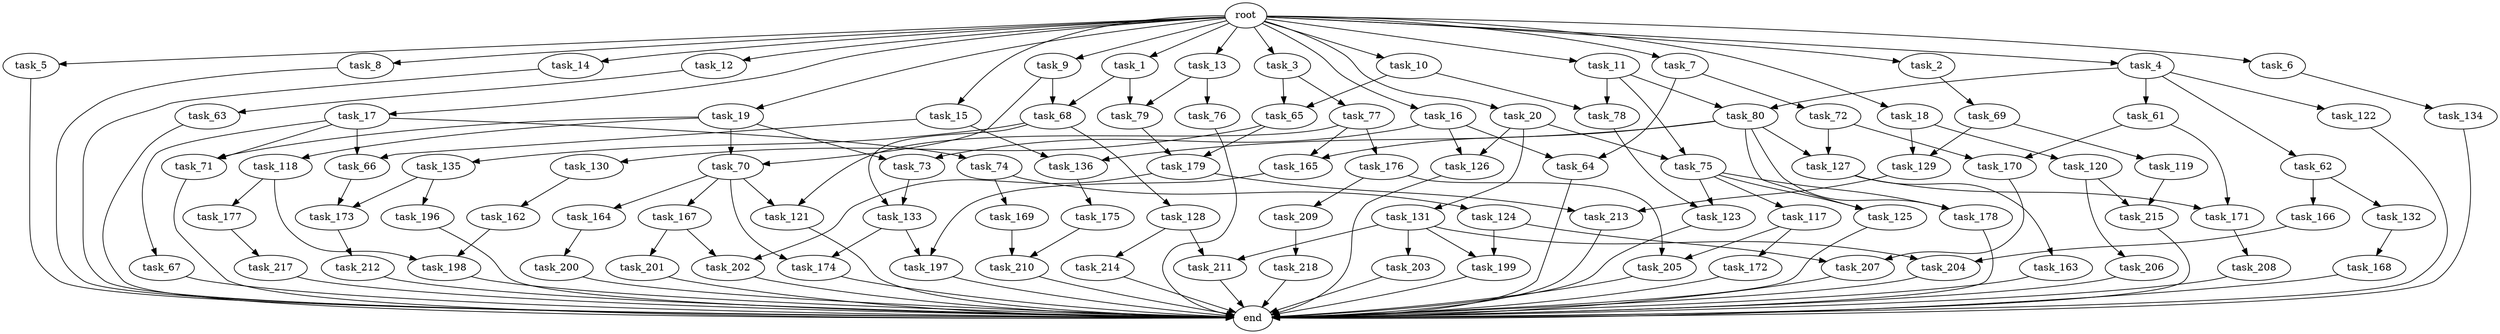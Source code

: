 digraph G {
  root [size="0.000000"];
  task_1 [size="2.048000"];
  task_2 [size="2.048000"];
  task_3 [size="2.048000"];
  task_4 [size="2.048000"];
  task_5 [size="2.048000"];
  task_6 [size="2.048000"];
  task_7 [size="2.048000"];
  task_8 [size="2.048000"];
  task_9 [size="2.048000"];
  task_10 [size="2.048000"];
  task_11 [size="2.048000"];
  task_12 [size="2.048000"];
  task_13 [size="2.048000"];
  task_14 [size="2.048000"];
  task_15 [size="2.048000"];
  task_16 [size="2.048000"];
  task_17 [size="2.048000"];
  task_18 [size="2.048000"];
  task_19 [size="2.048000"];
  task_20 [size="2.048000"];
  task_61 [size="618475290.624000"];
  task_62 [size="618475290.624000"];
  task_63 [size="68719476.736000"];
  task_64 [size="2491081031.680000"];
  task_65 [size="1116691496.960000"];
  task_66 [size="1717986918.400000"];
  task_67 [size="1099511627.776000"];
  task_68 [size="1941325217.792000"];
  task_69 [size="1099511627.776000"];
  task_70 [size="1374389534.720000"];
  task_71 [size="1374389534.720000"];
  task_72 [size="1099511627.776000"];
  task_73 [size="1666447310.848000"];
  task_74 [size="1099511627.776000"];
  task_75 [size="1683627180.032000"];
  task_76 [size="274877906.944000"];
  task_77 [size="274877906.944000"];
  task_78 [size="1683627180.032000"];
  task_79 [size="1116691496.960000"];
  task_80 [size="1460288880.640000"];
  task_117 [size="618475290.624000"];
  task_118 [size="274877906.944000"];
  task_119 [size="429496729.600000"];
  task_120 [size="68719476.736000"];
  task_121 [size="1992864825.344000"];
  task_122 [size="618475290.624000"];
  task_123 [size="687194767.360000"];
  task_124 [size="1391569403.904000"];
  task_125 [size="893353197.568000"];
  task_126 [size="2233382993.920000"];
  task_127 [size="704374636.544000"];
  task_128 [size="154618822.656000"];
  task_129 [size="498216206.336000"];
  task_130 [size="274877906.944000"];
  task_131 [size="841813590.016000"];
  task_132 [size="274877906.944000"];
  task_133 [size="584115552.256000"];
  task_134 [size="1099511627.776000"];
  task_135 [size="154618822.656000"];
  task_136 [size="893353197.568000"];
  task_162 [size="1099511627.776000"];
  task_163 [size="1391569403.904000"];
  task_164 [size="274877906.944000"];
  task_165 [size="1992864825.344000"];
  task_166 [size="274877906.944000"];
  task_167 [size="274877906.944000"];
  task_168 [size="68719476.736000"];
  task_169 [size="1391569403.904000"];
  task_170 [size="1271310319.616000"];
  task_171 [size="2233382993.920000"];
  task_172 [size="1099511627.776000"];
  task_173 [size="687194767.360000"];
  task_174 [size="1116691496.960000"];
  task_175 [size="274877906.944000"];
  task_176 [size="1717986918.400000"];
  task_177 [size="1391569403.904000"];
  task_178 [size="893353197.568000"];
  task_179 [size="1992864825.344000"];
  task_196 [size="68719476.736000"];
  task_197 [size="996432412.672000"];
  task_198 [size="1460288880.640000"];
  task_199 [size="1529008357.376000"];
  task_200 [size="1391569403.904000"];
  task_201 [size="429496729.600000"];
  task_202 [size="1271310319.616000"];
  task_203 [size="429496729.600000"];
  task_204 [size="584115552.256000"];
  task_205 [size="1717986918.400000"];
  task_206 [size="1391569403.904000"];
  task_207 [size="2199023255.552000"];
  task_208 [size="841813590.016000"];
  task_209 [size="618475290.624000"];
  task_210 [size="309237645.312000"];
  task_211 [size="1047972020.224000"];
  task_212 [size="154618822.656000"];
  task_213 [size="1460288880.640000"];
  task_214 [size="618475290.624000"];
  task_215 [size="1821066133.504000"];
  task_217 [size="1717986918.400000"];
  task_218 [size="618475290.624000"];
  end [size="0.000000"];

  root -> task_1 [size="1.000000"];
  root -> task_2 [size="1.000000"];
  root -> task_3 [size="1.000000"];
  root -> task_4 [size="1.000000"];
  root -> task_5 [size="1.000000"];
  root -> task_6 [size="1.000000"];
  root -> task_7 [size="1.000000"];
  root -> task_8 [size="1.000000"];
  root -> task_9 [size="1.000000"];
  root -> task_10 [size="1.000000"];
  root -> task_11 [size="1.000000"];
  root -> task_12 [size="1.000000"];
  root -> task_13 [size="1.000000"];
  root -> task_14 [size="1.000000"];
  root -> task_15 [size="1.000000"];
  root -> task_16 [size="1.000000"];
  root -> task_17 [size="1.000000"];
  root -> task_18 [size="1.000000"];
  root -> task_19 [size="1.000000"];
  root -> task_20 [size="1.000000"];
  task_1 -> task_68 [size="411041792.000000"];
  task_1 -> task_79 [size="411041792.000000"];
  task_2 -> task_69 [size="536870912.000000"];
  task_3 -> task_65 [size="134217728.000000"];
  task_3 -> task_77 [size="134217728.000000"];
  task_4 -> task_61 [size="301989888.000000"];
  task_4 -> task_62 [size="301989888.000000"];
  task_4 -> task_80 [size="301989888.000000"];
  task_4 -> task_122 [size="301989888.000000"];
  task_5 -> end [size="1.000000"];
  task_6 -> task_134 [size="536870912.000000"];
  task_7 -> task_64 [size="536870912.000000"];
  task_7 -> task_72 [size="536870912.000000"];
  task_8 -> end [size="1.000000"];
  task_9 -> task_68 [size="536870912.000000"];
  task_9 -> task_70 [size="536870912.000000"];
  task_10 -> task_65 [size="411041792.000000"];
  task_10 -> task_78 [size="411041792.000000"];
  task_11 -> task_75 [size="411041792.000000"];
  task_11 -> task_78 [size="411041792.000000"];
  task_11 -> task_80 [size="411041792.000000"];
  task_12 -> task_63 [size="33554432.000000"];
  task_13 -> task_76 [size="134217728.000000"];
  task_13 -> task_79 [size="134217728.000000"];
  task_14 -> end [size="1.000000"];
  task_15 -> task_66 [size="301989888.000000"];
  task_15 -> task_136 [size="301989888.000000"];
  task_16 -> task_64 [size="679477248.000000"];
  task_16 -> task_73 [size="679477248.000000"];
  task_16 -> task_126 [size="679477248.000000"];
  task_17 -> task_66 [size="536870912.000000"];
  task_17 -> task_67 [size="536870912.000000"];
  task_17 -> task_71 [size="536870912.000000"];
  task_17 -> task_74 [size="536870912.000000"];
  task_18 -> task_120 [size="33554432.000000"];
  task_18 -> task_129 [size="33554432.000000"];
  task_19 -> task_70 [size="134217728.000000"];
  task_19 -> task_71 [size="134217728.000000"];
  task_19 -> task_73 [size="134217728.000000"];
  task_19 -> task_118 [size="134217728.000000"];
  task_20 -> task_75 [size="411041792.000000"];
  task_20 -> task_126 [size="411041792.000000"];
  task_20 -> task_131 [size="411041792.000000"];
  task_61 -> task_170 [size="411041792.000000"];
  task_61 -> task_171 [size="411041792.000000"];
  task_62 -> task_132 [size="134217728.000000"];
  task_62 -> task_166 [size="134217728.000000"];
  task_63 -> end [size="1.000000"];
  task_64 -> end [size="1.000000"];
  task_65 -> task_130 [size="134217728.000000"];
  task_65 -> task_179 [size="134217728.000000"];
  task_66 -> task_173 [size="301989888.000000"];
  task_67 -> end [size="1.000000"];
  task_68 -> task_128 [size="75497472.000000"];
  task_68 -> task_133 [size="75497472.000000"];
  task_68 -> task_135 [size="75497472.000000"];
  task_69 -> task_119 [size="209715200.000000"];
  task_69 -> task_129 [size="209715200.000000"];
  task_70 -> task_121 [size="134217728.000000"];
  task_70 -> task_164 [size="134217728.000000"];
  task_70 -> task_167 [size="134217728.000000"];
  task_70 -> task_174 [size="134217728.000000"];
  task_71 -> end [size="1.000000"];
  task_72 -> task_127 [size="209715200.000000"];
  task_72 -> task_170 [size="209715200.000000"];
  task_73 -> task_133 [size="209715200.000000"];
  task_74 -> task_124 [size="679477248.000000"];
  task_74 -> task_169 [size="679477248.000000"];
  task_75 -> task_117 [size="301989888.000000"];
  task_75 -> task_123 [size="301989888.000000"];
  task_75 -> task_125 [size="301989888.000000"];
  task_75 -> task_178 [size="301989888.000000"];
  task_76 -> end [size="1.000000"];
  task_77 -> task_121 [size="838860800.000000"];
  task_77 -> task_165 [size="838860800.000000"];
  task_77 -> task_176 [size="838860800.000000"];
  task_78 -> task_123 [size="33554432.000000"];
  task_79 -> task_179 [size="838860800.000000"];
  task_80 -> task_125 [size="134217728.000000"];
  task_80 -> task_127 [size="134217728.000000"];
  task_80 -> task_136 [size="134217728.000000"];
  task_80 -> task_165 [size="134217728.000000"];
  task_80 -> task_178 [size="134217728.000000"];
  task_117 -> task_172 [size="536870912.000000"];
  task_117 -> task_205 [size="536870912.000000"];
  task_118 -> task_177 [size="679477248.000000"];
  task_118 -> task_198 [size="679477248.000000"];
  task_119 -> task_215 [size="209715200.000000"];
  task_120 -> task_206 [size="679477248.000000"];
  task_120 -> task_215 [size="679477248.000000"];
  task_121 -> end [size="1.000000"];
  task_122 -> end [size="1.000000"];
  task_123 -> end [size="1.000000"];
  task_124 -> task_199 [size="536870912.000000"];
  task_124 -> task_207 [size="536870912.000000"];
  task_125 -> end [size="1.000000"];
  task_126 -> end [size="1.000000"];
  task_127 -> task_163 [size="679477248.000000"];
  task_127 -> task_171 [size="679477248.000000"];
  task_128 -> task_211 [size="301989888.000000"];
  task_128 -> task_214 [size="301989888.000000"];
  task_129 -> task_213 [size="301989888.000000"];
  task_130 -> task_162 [size="536870912.000000"];
  task_131 -> task_199 [size="209715200.000000"];
  task_131 -> task_203 [size="209715200.000000"];
  task_131 -> task_204 [size="209715200.000000"];
  task_131 -> task_211 [size="209715200.000000"];
  task_132 -> task_168 [size="33554432.000000"];
  task_133 -> task_174 [size="411041792.000000"];
  task_133 -> task_197 [size="411041792.000000"];
  task_134 -> end [size="1.000000"];
  task_135 -> task_173 [size="33554432.000000"];
  task_135 -> task_196 [size="33554432.000000"];
  task_136 -> task_175 [size="134217728.000000"];
  task_162 -> task_198 [size="33554432.000000"];
  task_163 -> end [size="1.000000"];
  task_164 -> task_200 [size="679477248.000000"];
  task_165 -> task_197 [size="75497472.000000"];
  task_166 -> task_204 [size="75497472.000000"];
  task_167 -> task_201 [size="209715200.000000"];
  task_167 -> task_202 [size="209715200.000000"];
  task_168 -> end [size="1.000000"];
  task_169 -> task_210 [size="75497472.000000"];
  task_170 -> task_207 [size="536870912.000000"];
  task_171 -> task_208 [size="411041792.000000"];
  task_172 -> end [size="1.000000"];
  task_173 -> task_212 [size="75497472.000000"];
  task_174 -> end [size="1.000000"];
  task_175 -> task_210 [size="75497472.000000"];
  task_176 -> task_205 [size="301989888.000000"];
  task_176 -> task_209 [size="301989888.000000"];
  task_177 -> task_217 [size="838860800.000000"];
  task_178 -> end [size="1.000000"];
  task_179 -> task_202 [size="411041792.000000"];
  task_179 -> task_213 [size="411041792.000000"];
  task_196 -> end [size="1.000000"];
  task_197 -> end [size="1.000000"];
  task_198 -> end [size="1.000000"];
  task_199 -> end [size="1.000000"];
  task_200 -> end [size="1.000000"];
  task_201 -> end [size="1.000000"];
  task_202 -> end [size="1.000000"];
  task_203 -> end [size="1.000000"];
  task_204 -> end [size="1.000000"];
  task_205 -> end [size="1.000000"];
  task_206 -> end [size="1.000000"];
  task_207 -> end [size="1.000000"];
  task_208 -> end [size="1.000000"];
  task_209 -> task_218 [size="301989888.000000"];
  task_210 -> end [size="1.000000"];
  task_211 -> end [size="1.000000"];
  task_212 -> end [size="1.000000"];
  task_213 -> end [size="1.000000"];
  task_214 -> end [size="1.000000"];
  task_215 -> end [size="1.000000"];
  task_217 -> end [size="1.000000"];
  task_218 -> end [size="1.000000"];
}
